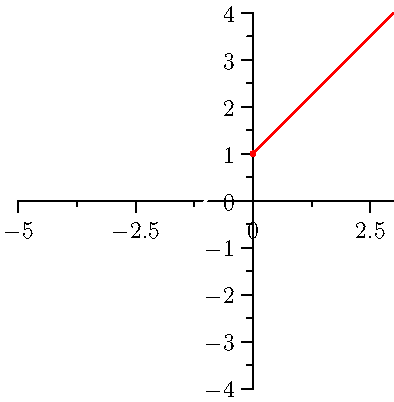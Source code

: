 import graph;
size(0,200);

real l(real x) { return x+1; }

draw(graph(l,0,3),red);
draw(graph(l,-5,0),white);

xaxis(RightTicks);
yaxis(LeftTicks);

path c=circle((0,1),0.05);
filldraw(c,red);
draw(c,red);
